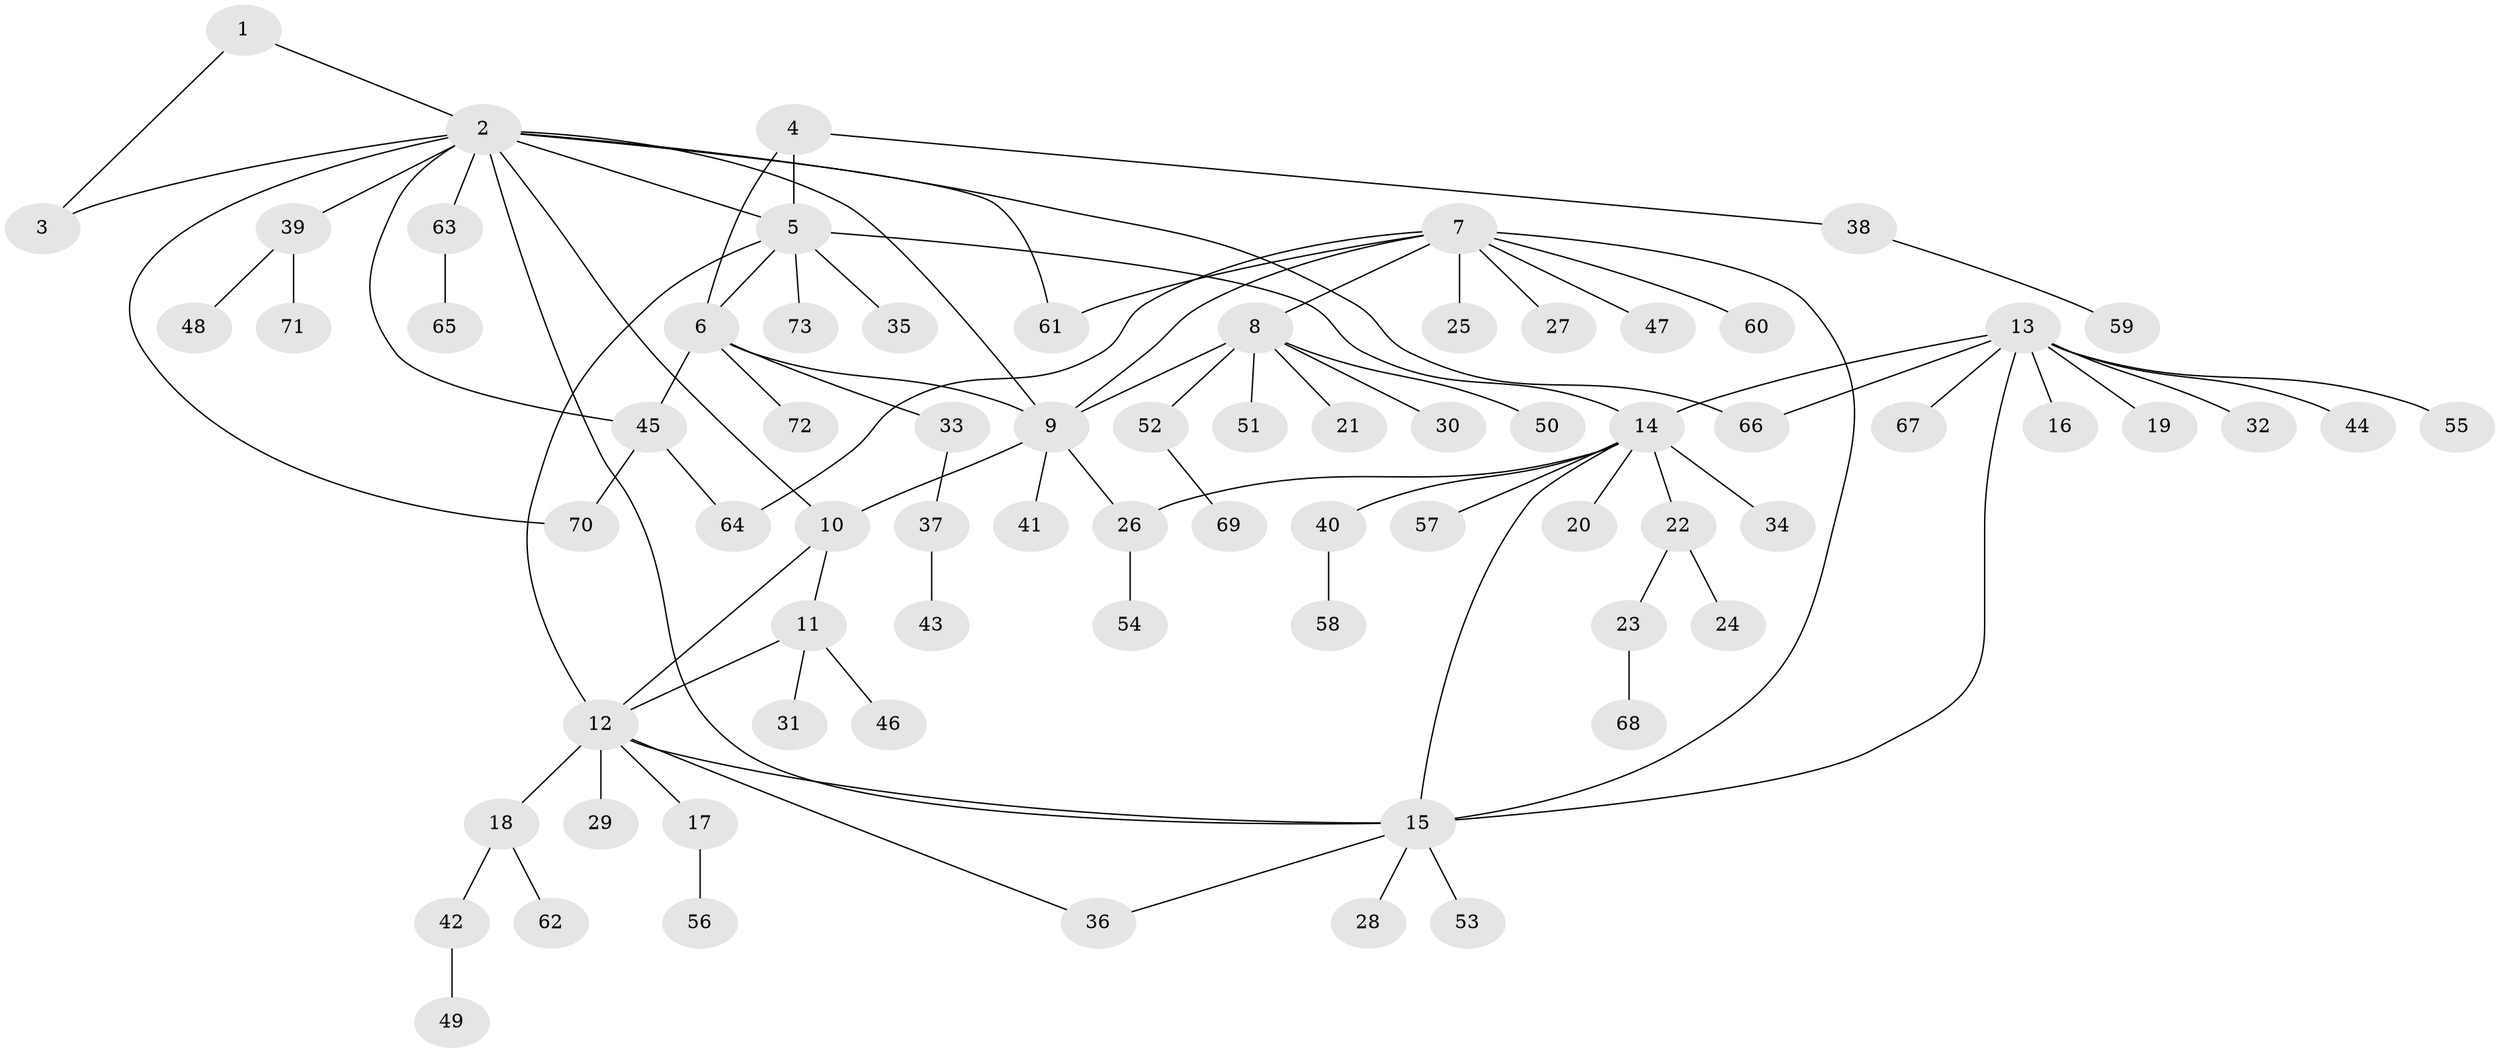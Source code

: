// Generated by graph-tools (version 1.1) at 2025/26/03/09/25 03:26:46]
// undirected, 73 vertices, 90 edges
graph export_dot {
graph [start="1"]
  node [color=gray90,style=filled];
  1;
  2;
  3;
  4;
  5;
  6;
  7;
  8;
  9;
  10;
  11;
  12;
  13;
  14;
  15;
  16;
  17;
  18;
  19;
  20;
  21;
  22;
  23;
  24;
  25;
  26;
  27;
  28;
  29;
  30;
  31;
  32;
  33;
  34;
  35;
  36;
  37;
  38;
  39;
  40;
  41;
  42;
  43;
  44;
  45;
  46;
  47;
  48;
  49;
  50;
  51;
  52;
  53;
  54;
  55;
  56;
  57;
  58;
  59;
  60;
  61;
  62;
  63;
  64;
  65;
  66;
  67;
  68;
  69;
  70;
  71;
  72;
  73;
  1 -- 2;
  1 -- 3;
  2 -- 3;
  2 -- 5;
  2 -- 9;
  2 -- 10;
  2 -- 15;
  2 -- 39;
  2 -- 45;
  2 -- 61;
  2 -- 63;
  2 -- 66;
  2 -- 70;
  4 -- 5;
  4 -- 6;
  4 -- 38;
  5 -- 6;
  5 -- 12;
  5 -- 14;
  5 -- 35;
  5 -- 73;
  6 -- 9;
  6 -- 33;
  6 -- 45;
  6 -- 72;
  7 -- 8;
  7 -- 9;
  7 -- 15;
  7 -- 25;
  7 -- 27;
  7 -- 47;
  7 -- 60;
  7 -- 61;
  7 -- 64;
  8 -- 9;
  8 -- 21;
  8 -- 30;
  8 -- 50;
  8 -- 51;
  8 -- 52;
  9 -- 10;
  9 -- 26;
  9 -- 41;
  10 -- 11;
  10 -- 12;
  11 -- 12;
  11 -- 31;
  11 -- 46;
  12 -- 15;
  12 -- 17;
  12 -- 18;
  12 -- 29;
  12 -- 36;
  13 -- 14;
  13 -- 15;
  13 -- 16;
  13 -- 19;
  13 -- 32;
  13 -- 44;
  13 -- 55;
  13 -- 66;
  13 -- 67;
  14 -- 15;
  14 -- 20;
  14 -- 22;
  14 -- 26;
  14 -- 34;
  14 -- 40;
  14 -- 57;
  15 -- 28;
  15 -- 36;
  15 -- 53;
  17 -- 56;
  18 -- 42;
  18 -- 62;
  22 -- 23;
  22 -- 24;
  23 -- 68;
  26 -- 54;
  33 -- 37;
  37 -- 43;
  38 -- 59;
  39 -- 48;
  39 -- 71;
  40 -- 58;
  42 -- 49;
  45 -- 64;
  45 -- 70;
  52 -- 69;
  63 -- 65;
}
